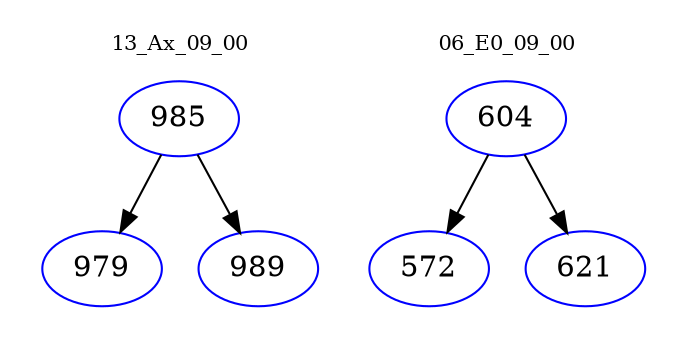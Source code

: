 digraph{
subgraph cluster_0 {
color = white
label = "13_Ax_09_00";
fontsize=10;
T0_985 [label="985", color="blue"]
T0_985 -> T0_979 [color="black"]
T0_979 [label="979", color="blue"]
T0_985 -> T0_989 [color="black"]
T0_989 [label="989", color="blue"]
}
subgraph cluster_1 {
color = white
label = "06_E0_09_00";
fontsize=10;
T1_604 [label="604", color="blue"]
T1_604 -> T1_572 [color="black"]
T1_572 [label="572", color="blue"]
T1_604 -> T1_621 [color="black"]
T1_621 [label="621", color="blue"]
}
}
